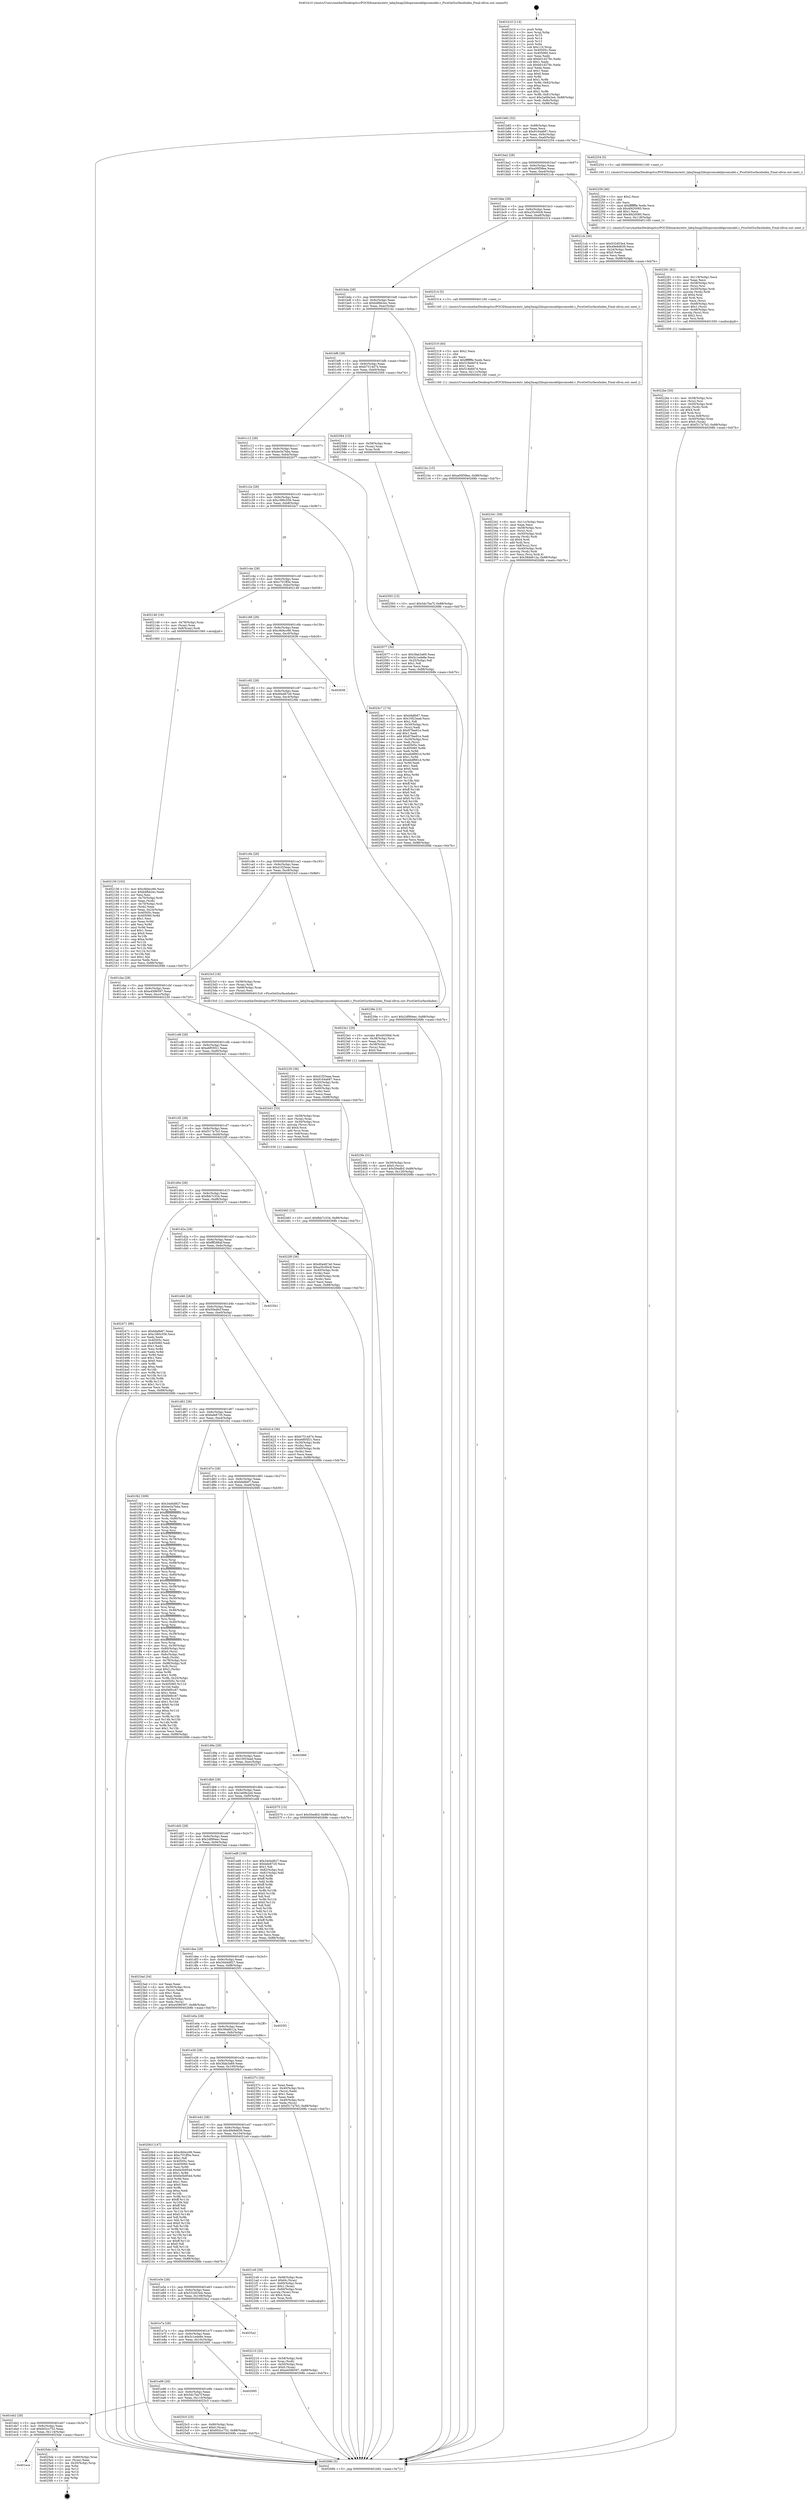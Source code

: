 digraph "0x401b10" {
  label = "0x401b10 (/mnt/c/Users/mathe/Desktop/tcc/POCII/binaries/extr_labq3map2libspicomodelpicomodel.c_PicoGetSurfaceIndex_Final-ollvm.out::main(0))"
  labelloc = "t"
  node[shape=record]

  Entry [label="",width=0.3,height=0.3,shape=circle,fillcolor=black,style=filled]
  "0x401b82" [label="{
     0x401b82 [32]\l
     | [instrs]\l
     &nbsp;&nbsp;0x401b82 \<+6\>: mov -0x88(%rbp),%eax\l
     &nbsp;&nbsp;0x401b88 \<+2\>: mov %eax,%ecx\l
     &nbsp;&nbsp;0x401b8a \<+6\>: sub $0x9164a687,%ecx\l
     &nbsp;&nbsp;0x401b90 \<+6\>: mov %eax,-0x9c(%rbp)\l
     &nbsp;&nbsp;0x401b96 \<+6\>: mov %ecx,-0xa0(%rbp)\l
     &nbsp;&nbsp;0x401b9c \<+6\>: je 0000000000402254 \<main+0x744\>\l
  }"]
  "0x402254" [label="{
     0x402254 [5]\l
     | [instrs]\l
     &nbsp;&nbsp;0x402254 \<+5\>: call 0000000000401160 \<next_i\>\l
     | [calls]\l
     &nbsp;&nbsp;0x401160 \{1\} (/mnt/c/Users/mathe/Desktop/tcc/POCII/binaries/extr_labq3map2libspicomodelpicomodel.c_PicoGetSurfaceIndex_Final-ollvm.out::next_i)\l
  }"]
  "0x401ba2" [label="{
     0x401ba2 [28]\l
     | [instrs]\l
     &nbsp;&nbsp;0x401ba2 \<+5\>: jmp 0000000000401ba7 \<main+0x97\>\l
     &nbsp;&nbsp;0x401ba7 \<+6\>: mov -0x9c(%rbp),%eax\l
     &nbsp;&nbsp;0x401bad \<+5\>: sub $0xa00f38ee,%eax\l
     &nbsp;&nbsp;0x401bb2 \<+6\>: mov %eax,-0xa4(%rbp)\l
     &nbsp;&nbsp;0x401bb8 \<+6\>: je 00000000004021cb \<main+0x6bb\>\l
  }"]
  Exit [label="",width=0.3,height=0.3,shape=circle,fillcolor=black,style=filled,peripheries=2]
  "0x4021cb" [label="{
     0x4021cb [30]\l
     | [instrs]\l
     &nbsp;&nbsp;0x4021cb \<+5\>: mov $0x532d53e4,%eax\l
     &nbsp;&nbsp;0x4021d0 \<+5\>: mov $0x49e9d639,%ecx\l
     &nbsp;&nbsp;0x4021d5 \<+3\>: mov -0x24(%rbp),%edx\l
     &nbsp;&nbsp;0x4021d8 \<+3\>: cmp $0x0,%edx\l
     &nbsp;&nbsp;0x4021db \<+3\>: cmove %ecx,%eax\l
     &nbsp;&nbsp;0x4021de \<+6\>: mov %eax,-0x88(%rbp)\l
     &nbsp;&nbsp;0x4021e4 \<+5\>: jmp 000000000040268b \<main+0xb7b\>\l
  }"]
  "0x401bbe" [label="{
     0x401bbe [28]\l
     | [instrs]\l
     &nbsp;&nbsp;0x401bbe \<+5\>: jmp 0000000000401bc3 \<main+0xb3\>\l
     &nbsp;&nbsp;0x401bc3 \<+6\>: mov -0x9c(%rbp),%eax\l
     &nbsp;&nbsp;0x401bc9 \<+5\>: sub $0xa35c00c8,%eax\l
     &nbsp;&nbsp;0x401bce \<+6\>: mov %eax,-0xa8(%rbp)\l
     &nbsp;&nbsp;0x401bd4 \<+6\>: je 0000000000402314 \<main+0x804\>\l
  }"]
  "0x401ece" [label="{
     0x401ece\l
  }", style=dashed]
  "0x402314" [label="{
     0x402314 [5]\l
     | [instrs]\l
     &nbsp;&nbsp;0x402314 \<+5\>: call 0000000000401160 \<next_i\>\l
     | [calls]\l
     &nbsp;&nbsp;0x401160 \{1\} (/mnt/c/Users/mathe/Desktop/tcc/POCII/binaries/extr_labq3map2libspicomodelpicomodel.c_PicoGetSurfaceIndex_Final-ollvm.out::next_i)\l
  }"]
  "0x401bda" [label="{
     0x401bda [28]\l
     | [instrs]\l
     &nbsp;&nbsp;0x401bda \<+5\>: jmp 0000000000401bdf \<main+0xcf\>\l
     &nbsp;&nbsp;0x401bdf \<+6\>: mov -0x9c(%rbp),%eax\l
     &nbsp;&nbsp;0x401be5 \<+5\>: sub $0xb4fbb2ec,%eax\l
     &nbsp;&nbsp;0x401bea \<+6\>: mov %eax,-0xac(%rbp)\l
     &nbsp;&nbsp;0x401bf0 \<+6\>: je 00000000004021bc \<main+0x6ac\>\l
  }"]
  "0x4025de" [label="{
     0x4025de [19]\l
     | [instrs]\l
     &nbsp;&nbsp;0x4025de \<+4\>: mov -0x80(%rbp),%rax\l
     &nbsp;&nbsp;0x4025e2 \<+2\>: mov (%rax),%eax\l
     &nbsp;&nbsp;0x4025e4 \<+4\>: lea -0x20(%rbp),%rsp\l
     &nbsp;&nbsp;0x4025e8 \<+1\>: pop %rbx\l
     &nbsp;&nbsp;0x4025e9 \<+2\>: pop %r12\l
     &nbsp;&nbsp;0x4025eb \<+2\>: pop %r14\l
     &nbsp;&nbsp;0x4025ed \<+2\>: pop %r15\l
     &nbsp;&nbsp;0x4025ef \<+1\>: pop %rbp\l
     &nbsp;&nbsp;0x4025f0 \<+1\>: ret\l
  }"]
  "0x4021bc" [label="{
     0x4021bc [15]\l
     | [instrs]\l
     &nbsp;&nbsp;0x4021bc \<+10\>: movl $0xa00f38ee,-0x88(%rbp)\l
     &nbsp;&nbsp;0x4021c6 \<+5\>: jmp 000000000040268b \<main+0xb7b\>\l
  }"]
  "0x401bf6" [label="{
     0x401bf6 [28]\l
     | [instrs]\l
     &nbsp;&nbsp;0x401bf6 \<+5\>: jmp 0000000000401bfb \<main+0xeb\>\l
     &nbsp;&nbsp;0x401bfb \<+6\>: mov -0x9c(%rbp),%eax\l
     &nbsp;&nbsp;0x401c01 \<+5\>: sub $0xb7514d74,%eax\l
     &nbsp;&nbsp;0x401c06 \<+6\>: mov %eax,-0xb0(%rbp)\l
     &nbsp;&nbsp;0x401c0c \<+6\>: je 0000000000402584 \<main+0xa74\>\l
  }"]
  "0x401eb2" [label="{
     0x401eb2 [28]\l
     | [instrs]\l
     &nbsp;&nbsp;0x401eb2 \<+5\>: jmp 0000000000401eb7 \<main+0x3a7\>\l
     &nbsp;&nbsp;0x401eb7 \<+6\>: mov -0x9c(%rbp),%eax\l
     &nbsp;&nbsp;0x401ebd \<+5\>: sub $0x602cc752,%eax\l
     &nbsp;&nbsp;0x401ec2 \<+6\>: mov %eax,-0x114(%rbp)\l
     &nbsp;&nbsp;0x401ec8 \<+6\>: je 00000000004025de \<main+0xace\>\l
  }"]
  "0x402584" [label="{
     0x402584 [15]\l
     | [instrs]\l
     &nbsp;&nbsp;0x402584 \<+4\>: mov -0x58(%rbp),%rax\l
     &nbsp;&nbsp;0x402588 \<+3\>: mov (%rax),%rax\l
     &nbsp;&nbsp;0x40258b \<+3\>: mov %rax,%rdi\l
     &nbsp;&nbsp;0x40258e \<+5\>: call 0000000000401030 \<free@plt\>\l
     | [calls]\l
     &nbsp;&nbsp;0x401030 \{1\} (unknown)\l
  }"]
  "0x401c12" [label="{
     0x401c12 [28]\l
     | [instrs]\l
     &nbsp;&nbsp;0x401c12 \<+5\>: jmp 0000000000401c17 \<main+0x107\>\l
     &nbsp;&nbsp;0x401c17 \<+6\>: mov -0x9c(%rbp),%eax\l
     &nbsp;&nbsp;0x401c1d \<+5\>: sub $0xbe3a7bba,%eax\l
     &nbsp;&nbsp;0x401c22 \<+6\>: mov %eax,-0xb4(%rbp)\l
     &nbsp;&nbsp;0x401c28 \<+6\>: je 0000000000402077 \<main+0x567\>\l
  }"]
  "0x4025c5" [label="{
     0x4025c5 [25]\l
     | [instrs]\l
     &nbsp;&nbsp;0x4025c5 \<+4\>: mov -0x80(%rbp),%rax\l
     &nbsp;&nbsp;0x4025c9 \<+6\>: movl $0x0,(%rax)\l
     &nbsp;&nbsp;0x4025cf \<+10\>: movl $0x602cc752,-0x88(%rbp)\l
     &nbsp;&nbsp;0x4025d9 \<+5\>: jmp 000000000040268b \<main+0xb7b\>\l
  }"]
  "0x402077" [label="{
     0x402077 [30]\l
     | [instrs]\l
     &nbsp;&nbsp;0x402077 \<+5\>: mov $0x3fab3a69,%eax\l
     &nbsp;&nbsp;0x40207c \<+5\>: mov $0x5c1ede8e,%ecx\l
     &nbsp;&nbsp;0x402081 \<+3\>: mov -0x25(%rbp),%dl\l
     &nbsp;&nbsp;0x402084 \<+3\>: test $0x1,%dl\l
     &nbsp;&nbsp;0x402087 \<+3\>: cmovne %ecx,%eax\l
     &nbsp;&nbsp;0x40208a \<+6\>: mov %eax,-0x88(%rbp)\l
     &nbsp;&nbsp;0x402090 \<+5\>: jmp 000000000040268b \<main+0xb7b\>\l
  }"]
  "0x401c2e" [label="{
     0x401c2e [28]\l
     | [instrs]\l
     &nbsp;&nbsp;0x401c2e \<+5\>: jmp 0000000000401c33 \<main+0x123\>\l
     &nbsp;&nbsp;0x401c33 \<+6\>: mov -0x9c(%rbp),%eax\l
     &nbsp;&nbsp;0x401c39 \<+5\>: sub $0xc380c556,%eax\l
     &nbsp;&nbsp;0x401c3e \<+6\>: mov %eax,-0xb8(%rbp)\l
     &nbsp;&nbsp;0x401c44 \<+6\>: je 00000000004024c7 \<main+0x9b7\>\l
  }"]
  "0x401e96" [label="{
     0x401e96 [28]\l
     | [instrs]\l
     &nbsp;&nbsp;0x401e96 \<+5\>: jmp 0000000000401e9b \<main+0x38b\>\l
     &nbsp;&nbsp;0x401e9b \<+6\>: mov -0x9c(%rbp),%eax\l
     &nbsp;&nbsp;0x401ea1 \<+5\>: sub $0x5dc7ba7f,%eax\l
     &nbsp;&nbsp;0x401ea6 \<+6\>: mov %eax,-0x110(%rbp)\l
     &nbsp;&nbsp;0x401eac \<+6\>: je 00000000004025c5 \<main+0xab5\>\l
  }"]
  "0x4024c7" [label="{
     0x4024c7 [174]\l
     | [instrs]\l
     &nbsp;&nbsp;0x4024c7 \<+5\>: mov $0xbfa8b67,%eax\l
     &nbsp;&nbsp;0x4024cc \<+5\>: mov $0x10f23ead,%ecx\l
     &nbsp;&nbsp;0x4024d1 \<+2\>: mov $0x1,%dl\l
     &nbsp;&nbsp;0x4024d3 \<+4\>: mov -0x30(%rbp),%rsi\l
     &nbsp;&nbsp;0x4024d7 \<+2\>: mov (%rsi),%edi\l
     &nbsp;&nbsp;0x4024d9 \<+6\>: sub $0x87fee91e,%edi\l
     &nbsp;&nbsp;0x4024df \<+3\>: add $0x1,%edi\l
     &nbsp;&nbsp;0x4024e2 \<+6\>: add $0x87fee91e,%edi\l
     &nbsp;&nbsp;0x4024e8 \<+4\>: mov -0x30(%rbp),%rsi\l
     &nbsp;&nbsp;0x4024ec \<+2\>: mov %edi,(%rsi)\l
     &nbsp;&nbsp;0x4024ee \<+7\>: mov 0x40505c,%edi\l
     &nbsp;&nbsp;0x4024f5 \<+8\>: mov 0x405060,%r8d\l
     &nbsp;&nbsp;0x4024fd \<+3\>: mov %edi,%r9d\l
     &nbsp;&nbsp;0x402500 \<+7\>: add $0xebdf661d,%r9d\l
     &nbsp;&nbsp;0x402507 \<+4\>: sub $0x1,%r9d\l
     &nbsp;&nbsp;0x40250b \<+7\>: sub $0xebdf661d,%r9d\l
     &nbsp;&nbsp;0x402512 \<+4\>: imul %r9d,%edi\l
     &nbsp;&nbsp;0x402516 \<+3\>: and $0x1,%edi\l
     &nbsp;&nbsp;0x402519 \<+3\>: cmp $0x0,%edi\l
     &nbsp;&nbsp;0x40251c \<+4\>: sete %r10b\l
     &nbsp;&nbsp;0x402520 \<+4\>: cmp $0xa,%r8d\l
     &nbsp;&nbsp;0x402524 \<+4\>: setl %r11b\l
     &nbsp;&nbsp;0x402528 \<+3\>: mov %r10b,%bl\l
     &nbsp;&nbsp;0x40252b \<+3\>: xor $0xff,%bl\l
     &nbsp;&nbsp;0x40252e \<+3\>: mov %r11b,%r14b\l
     &nbsp;&nbsp;0x402531 \<+4\>: xor $0xff,%r14b\l
     &nbsp;&nbsp;0x402535 \<+3\>: xor $0x0,%dl\l
     &nbsp;&nbsp;0x402538 \<+3\>: mov %bl,%r15b\l
     &nbsp;&nbsp;0x40253b \<+4\>: and $0x0,%r15b\l
     &nbsp;&nbsp;0x40253f \<+3\>: and %dl,%r10b\l
     &nbsp;&nbsp;0x402542 \<+3\>: mov %r14b,%r12b\l
     &nbsp;&nbsp;0x402545 \<+4\>: and $0x0,%r12b\l
     &nbsp;&nbsp;0x402549 \<+3\>: and %dl,%r11b\l
     &nbsp;&nbsp;0x40254c \<+3\>: or %r10b,%r15b\l
     &nbsp;&nbsp;0x40254f \<+3\>: or %r11b,%r12b\l
     &nbsp;&nbsp;0x402552 \<+3\>: xor %r12b,%r15b\l
     &nbsp;&nbsp;0x402555 \<+3\>: or %r14b,%bl\l
     &nbsp;&nbsp;0x402558 \<+3\>: xor $0xff,%bl\l
     &nbsp;&nbsp;0x40255b \<+3\>: or $0x0,%dl\l
     &nbsp;&nbsp;0x40255e \<+2\>: and %dl,%bl\l
     &nbsp;&nbsp;0x402560 \<+3\>: or %bl,%r15b\l
     &nbsp;&nbsp;0x402563 \<+4\>: test $0x1,%r15b\l
     &nbsp;&nbsp;0x402567 \<+3\>: cmovne %ecx,%eax\l
     &nbsp;&nbsp;0x40256a \<+6\>: mov %eax,-0x88(%rbp)\l
     &nbsp;&nbsp;0x402570 \<+5\>: jmp 000000000040268b \<main+0xb7b\>\l
  }"]
  "0x401c4a" [label="{
     0x401c4a [28]\l
     | [instrs]\l
     &nbsp;&nbsp;0x401c4a \<+5\>: jmp 0000000000401c4f \<main+0x13f\>\l
     &nbsp;&nbsp;0x401c4f \<+6\>: mov -0x9c(%rbp),%eax\l
     &nbsp;&nbsp;0x401c55 \<+5\>: sub $0xc701ff3e,%eax\l
     &nbsp;&nbsp;0x401c5a \<+6\>: mov %eax,-0xbc(%rbp)\l
     &nbsp;&nbsp;0x401c60 \<+6\>: je 0000000000402146 \<main+0x636\>\l
  }"]
  "0x402095" [label="{
     0x402095\l
  }", style=dashed]
  "0x402146" [label="{
     0x402146 [16]\l
     | [instrs]\l
     &nbsp;&nbsp;0x402146 \<+4\>: mov -0x78(%rbp),%rax\l
     &nbsp;&nbsp;0x40214a \<+3\>: mov (%rax),%rax\l
     &nbsp;&nbsp;0x40214d \<+4\>: mov 0x8(%rax),%rdi\l
     &nbsp;&nbsp;0x402151 \<+5\>: call 0000000000401060 \<atoi@plt\>\l
     | [calls]\l
     &nbsp;&nbsp;0x401060 \{1\} (unknown)\l
  }"]
  "0x401c66" [label="{
     0x401c66 [28]\l
     | [instrs]\l
     &nbsp;&nbsp;0x401c66 \<+5\>: jmp 0000000000401c6b \<main+0x15b\>\l
     &nbsp;&nbsp;0x401c6b \<+6\>: mov -0x9c(%rbp),%eax\l
     &nbsp;&nbsp;0x401c71 \<+5\>: sub $0xc8d4cc66,%eax\l
     &nbsp;&nbsp;0x401c76 \<+6\>: mov %eax,-0xc0(%rbp)\l
     &nbsp;&nbsp;0x401c7c \<+6\>: je 0000000000402636 \<main+0xb26\>\l
  }"]
  "0x401e7a" [label="{
     0x401e7a [28]\l
     | [instrs]\l
     &nbsp;&nbsp;0x401e7a \<+5\>: jmp 0000000000401e7f \<main+0x36f\>\l
     &nbsp;&nbsp;0x401e7f \<+6\>: mov -0x9c(%rbp),%eax\l
     &nbsp;&nbsp;0x401e85 \<+5\>: sub $0x5c1ede8e,%eax\l
     &nbsp;&nbsp;0x401e8a \<+6\>: mov %eax,-0x10c(%rbp)\l
     &nbsp;&nbsp;0x401e90 \<+6\>: je 0000000000402095 \<main+0x585\>\l
  }"]
  "0x402636" [label="{
     0x402636\l
  }", style=dashed]
  "0x401c82" [label="{
     0x401c82 [28]\l
     | [instrs]\l
     &nbsp;&nbsp;0x401c82 \<+5\>: jmp 0000000000401c87 \<main+0x177\>\l
     &nbsp;&nbsp;0x401c87 \<+6\>: mov -0x9c(%rbp),%eax\l
     &nbsp;&nbsp;0x401c8d \<+5\>: sub $0xd0a467a0,%eax\l
     &nbsp;&nbsp;0x401c92 \<+6\>: mov %eax,-0xc4(%rbp)\l
     &nbsp;&nbsp;0x401c98 \<+6\>: je 000000000040239e \<main+0x88e\>\l
  }"]
  "0x4025a2" [label="{
     0x4025a2\l
  }", style=dashed]
  "0x40239e" [label="{
     0x40239e [15]\l
     | [instrs]\l
     &nbsp;&nbsp;0x40239e \<+10\>: movl $0x2df90eec,-0x88(%rbp)\l
     &nbsp;&nbsp;0x4023a8 \<+5\>: jmp 000000000040268b \<main+0xb7b\>\l
  }"]
  "0x401c9e" [label="{
     0x401c9e [28]\l
     | [instrs]\l
     &nbsp;&nbsp;0x401c9e \<+5\>: jmp 0000000000401ca3 \<main+0x193\>\l
     &nbsp;&nbsp;0x401ca3 \<+6\>: mov -0x9c(%rbp),%eax\l
     &nbsp;&nbsp;0x401ca9 \<+5\>: sub $0xd1f25eae,%eax\l
     &nbsp;&nbsp;0x401cae \<+6\>: mov %eax,-0xc8(%rbp)\l
     &nbsp;&nbsp;0x401cb4 \<+6\>: je 00000000004023cf \<main+0x8bf\>\l
  }"]
  "0x402593" [label="{
     0x402593 [15]\l
     | [instrs]\l
     &nbsp;&nbsp;0x402593 \<+10\>: movl $0x5dc7ba7f,-0x88(%rbp)\l
     &nbsp;&nbsp;0x40259d \<+5\>: jmp 000000000040268b \<main+0xb7b\>\l
  }"]
  "0x4023cf" [label="{
     0x4023cf [18]\l
     | [instrs]\l
     &nbsp;&nbsp;0x4023cf \<+4\>: mov -0x58(%rbp),%rax\l
     &nbsp;&nbsp;0x4023d3 \<+3\>: mov (%rax),%rdi\l
     &nbsp;&nbsp;0x4023d6 \<+4\>: mov -0x68(%rbp),%rax\l
     &nbsp;&nbsp;0x4023da \<+2\>: mov (%rax),%esi\l
     &nbsp;&nbsp;0x4023dc \<+5\>: call 00000000004015c0 \<PicoGetSurfaceIndex\>\l
     | [calls]\l
     &nbsp;&nbsp;0x4015c0 \{1\} (/mnt/c/Users/mathe/Desktop/tcc/POCII/binaries/extr_labq3map2libspicomodelpicomodel.c_PicoGetSurfaceIndex_Final-ollvm.out::PicoGetSurfaceIndex)\l
  }"]
  "0x401cba" [label="{
     0x401cba [28]\l
     | [instrs]\l
     &nbsp;&nbsp;0x401cba \<+5\>: jmp 0000000000401cbf \<main+0x1af\>\l
     &nbsp;&nbsp;0x401cbf \<+6\>: mov -0x9c(%rbp),%eax\l
     &nbsp;&nbsp;0x401cc5 \<+5\>: sub $0xe4586597,%eax\l
     &nbsp;&nbsp;0x401cca \<+6\>: mov %eax,-0xcc(%rbp)\l
     &nbsp;&nbsp;0x401cd0 \<+6\>: je 0000000000402230 \<main+0x720\>\l
  }"]
  "0x402462" [label="{
     0x402462 [15]\l
     | [instrs]\l
     &nbsp;&nbsp;0x402462 \<+10\>: movl $0xfbb7c334,-0x88(%rbp)\l
     &nbsp;&nbsp;0x40246c \<+5\>: jmp 000000000040268b \<main+0xb7b\>\l
  }"]
  "0x402230" [label="{
     0x402230 [36]\l
     | [instrs]\l
     &nbsp;&nbsp;0x402230 \<+5\>: mov $0xd1f25eae,%eax\l
     &nbsp;&nbsp;0x402235 \<+5\>: mov $0x9164a687,%ecx\l
     &nbsp;&nbsp;0x40223a \<+4\>: mov -0x50(%rbp),%rdx\l
     &nbsp;&nbsp;0x40223e \<+2\>: mov (%rdx),%esi\l
     &nbsp;&nbsp;0x402240 \<+4\>: mov -0x60(%rbp),%rdx\l
     &nbsp;&nbsp;0x402244 \<+2\>: cmp (%rdx),%esi\l
     &nbsp;&nbsp;0x402246 \<+3\>: cmovl %ecx,%eax\l
     &nbsp;&nbsp;0x402249 \<+6\>: mov %eax,-0x88(%rbp)\l
     &nbsp;&nbsp;0x40224f \<+5\>: jmp 000000000040268b \<main+0xb7b\>\l
  }"]
  "0x401cd6" [label="{
     0x401cd6 [28]\l
     | [instrs]\l
     &nbsp;&nbsp;0x401cd6 \<+5\>: jmp 0000000000401cdb \<main+0x1cb\>\l
     &nbsp;&nbsp;0x401cdb \<+6\>: mov -0x9c(%rbp),%eax\l
     &nbsp;&nbsp;0x401ce1 \<+5\>: sub $0xe6f05f21,%eax\l
     &nbsp;&nbsp;0x401ce6 \<+6\>: mov %eax,-0xd0(%rbp)\l
     &nbsp;&nbsp;0x401cec \<+6\>: je 0000000000402441 \<main+0x931\>\l
  }"]
  "0x4023fe" [label="{
     0x4023fe [31]\l
     | [instrs]\l
     &nbsp;&nbsp;0x4023fe \<+4\>: mov -0x30(%rbp),%rcx\l
     &nbsp;&nbsp;0x402402 \<+6\>: movl $0x0,(%rcx)\l
     &nbsp;&nbsp;0x402408 \<+10\>: movl $0x50edfcf,-0x88(%rbp)\l
     &nbsp;&nbsp;0x402412 \<+6\>: mov %eax,-0x120(%rbp)\l
     &nbsp;&nbsp;0x402418 \<+5\>: jmp 000000000040268b \<main+0xb7b\>\l
  }"]
  "0x402441" [label="{
     0x402441 [33]\l
     | [instrs]\l
     &nbsp;&nbsp;0x402441 \<+4\>: mov -0x58(%rbp),%rax\l
     &nbsp;&nbsp;0x402445 \<+3\>: mov (%rax),%rax\l
     &nbsp;&nbsp;0x402448 \<+4\>: mov -0x30(%rbp),%rcx\l
     &nbsp;&nbsp;0x40244c \<+3\>: movslq (%rcx),%rcx\l
     &nbsp;&nbsp;0x40244f \<+4\>: shl $0x4,%rcx\l
     &nbsp;&nbsp;0x402453 \<+3\>: add %rcx,%rax\l
     &nbsp;&nbsp;0x402456 \<+4\>: mov 0x8(%rax),%rax\l
     &nbsp;&nbsp;0x40245a \<+3\>: mov %rax,%rdi\l
     &nbsp;&nbsp;0x40245d \<+5\>: call 0000000000401030 \<free@plt\>\l
     | [calls]\l
     &nbsp;&nbsp;0x401030 \{1\} (unknown)\l
  }"]
  "0x401cf2" [label="{
     0x401cf2 [28]\l
     | [instrs]\l
     &nbsp;&nbsp;0x401cf2 \<+5\>: jmp 0000000000401cf7 \<main+0x1e7\>\l
     &nbsp;&nbsp;0x401cf7 \<+6\>: mov -0x9c(%rbp),%eax\l
     &nbsp;&nbsp;0x401cfd \<+5\>: sub $0xf317a7b3,%eax\l
     &nbsp;&nbsp;0x401d02 \<+6\>: mov %eax,-0xd4(%rbp)\l
     &nbsp;&nbsp;0x401d08 \<+6\>: je 00000000004022f0 \<main+0x7e0\>\l
  }"]
  "0x4023e1" [label="{
     0x4023e1 [29]\l
     | [instrs]\l
     &nbsp;&nbsp;0x4023e1 \<+10\>: movabs $0x4030b6,%rdi\l
     &nbsp;&nbsp;0x4023eb \<+4\>: mov -0x38(%rbp),%rcx\l
     &nbsp;&nbsp;0x4023ef \<+2\>: mov %eax,(%rcx)\l
     &nbsp;&nbsp;0x4023f1 \<+4\>: mov -0x38(%rbp),%rcx\l
     &nbsp;&nbsp;0x4023f5 \<+2\>: mov (%rcx),%esi\l
     &nbsp;&nbsp;0x4023f7 \<+2\>: mov $0x0,%al\l
     &nbsp;&nbsp;0x4023f9 \<+5\>: call 0000000000401040 \<printf@plt\>\l
     | [calls]\l
     &nbsp;&nbsp;0x401040 \{1\} (unknown)\l
  }"]
  "0x4022f0" [label="{
     0x4022f0 [36]\l
     | [instrs]\l
     &nbsp;&nbsp;0x4022f0 \<+5\>: mov $0xd0a467a0,%eax\l
     &nbsp;&nbsp;0x4022f5 \<+5\>: mov $0xa35c00c8,%ecx\l
     &nbsp;&nbsp;0x4022fa \<+4\>: mov -0x40(%rbp),%rdx\l
     &nbsp;&nbsp;0x4022fe \<+2\>: mov (%rdx),%esi\l
     &nbsp;&nbsp;0x402300 \<+4\>: mov -0x48(%rbp),%rdx\l
     &nbsp;&nbsp;0x402304 \<+2\>: cmp (%rdx),%esi\l
     &nbsp;&nbsp;0x402306 \<+3\>: cmovl %ecx,%eax\l
     &nbsp;&nbsp;0x402309 \<+6\>: mov %eax,-0x88(%rbp)\l
     &nbsp;&nbsp;0x40230f \<+5\>: jmp 000000000040268b \<main+0xb7b\>\l
  }"]
  "0x401d0e" [label="{
     0x401d0e [28]\l
     | [instrs]\l
     &nbsp;&nbsp;0x401d0e \<+5\>: jmp 0000000000401d13 \<main+0x203\>\l
     &nbsp;&nbsp;0x401d13 \<+6\>: mov -0x9c(%rbp),%eax\l
     &nbsp;&nbsp;0x401d19 \<+5\>: sub $0xfbb7c334,%eax\l
     &nbsp;&nbsp;0x401d1e \<+6\>: mov %eax,-0xd8(%rbp)\l
     &nbsp;&nbsp;0x401d24 \<+6\>: je 0000000000402471 \<main+0x961\>\l
  }"]
  "0x402341" [label="{
     0x402341 [59]\l
     | [instrs]\l
     &nbsp;&nbsp;0x402341 \<+6\>: mov -0x11c(%rbp),%ecx\l
     &nbsp;&nbsp;0x402347 \<+3\>: imul %eax,%ecx\l
     &nbsp;&nbsp;0x40234a \<+4\>: mov -0x58(%rbp),%rsi\l
     &nbsp;&nbsp;0x40234e \<+3\>: mov (%rsi),%rsi\l
     &nbsp;&nbsp;0x402351 \<+4\>: mov -0x50(%rbp),%rdi\l
     &nbsp;&nbsp;0x402355 \<+3\>: movslq (%rdi),%rdi\l
     &nbsp;&nbsp;0x402358 \<+4\>: shl $0x4,%rdi\l
     &nbsp;&nbsp;0x40235c \<+3\>: add %rdi,%rsi\l
     &nbsp;&nbsp;0x40235f \<+4\>: mov 0x8(%rsi),%rsi\l
     &nbsp;&nbsp;0x402363 \<+4\>: mov -0x40(%rbp),%rdi\l
     &nbsp;&nbsp;0x402367 \<+3\>: movslq (%rdi),%rdi\l
     &nbsp;&nbsp;0x40236a \<+3\>: mov %ecx,(%rsi,%rdi,4)\l
     &nbsp;&nbsp;0x40236d \<+10\>: movl $0x38dd612a,-0x88(%rbp)\l
     &nbsp;&nbsp;0x402377 \<+5\>: jmp 000000000040268b \<main+0xb7b\>\l
  }"]
  "0x402471" [label="{
     0x402471 [86]\l
     | [instrs]\l
     &nbsp;&nbsp;0x402471 \<+5\>: mov $0xbfa8b67,%eax\l
     &nbsp;&nbsp;0x402476 \<+5\>: mov $0xc380c556,%ecx\l
     &nbsp;&nbsp;0x40247b \<+2\>: xor %edx,%edx\l
     &nbsp;&nbsp;0x40247d \<+7\>: mov 0x40505c,%esi\l
     &nbsp;&nbsp;0x402484 \<+7\>: mov 0x405060,%edi\l
     &nbsp;&nbsp;0x40248b \<+3\>: sub $0x1,%edx\l
     &nbsp;&nbsp;0x40248e \<+3\>: mov %esi,%r8d\l
     &nbsp;&nbsp;0x402491 \<+3\>: add %edx,%r8d\l
     &nbsp;&nbsp;0x402494 \<+4\>: imul %r8d,%esi\l
     &nbsp;&nbsp;0x402498 \<+3\>: and $0x1,%esi\l
     &nbsp;&nbsp;0x40249b \<+3\>: cmp $0x0,%esi\l
     &nbsp;&nbsp;0x40249e \<+4\>: sete %r9b\l
     &nbsp;&nbsp;0x4024a2 \<+3\>: cmp $0xa,%edi\l
     &nbsp;&nbsp;0x4024a5 \<+4\>: setl %r10b\l
     &nbsp;&nbsp;0x4024a9 \<+3\>: mov %r9b,%r11b\l
     &nbsp;&nbsp;0x4024ac \<+3\>: and %r10b,%r11b\l
     &nbsp;&nbsp;0x4024af \<+3\>: xor %r10b,%r9b\l
     &nbsp;&nbsp;0x4024b2 \<+3\>: or %r9b,%r11b\l
     &nbsp;&nbsp;0x4024b5 \<+4\>: test $0x1,%r11b\l
     &nbsp;&nbsp;0x4024b9 \<+3\>: cmovne %ecx,%eax\l
     &nbsp;&nbsp;0x4024bc \<+6\>: mov %eax,-0x88(%rbp)\l
     &nbsp;&nbsp;0x4024c2 \<+5\>: jmp 000000000040268b \<main+0xb7b\>\l
  }"]
  "0x401d2a" [label="{
     0x401d2a [28]\l
     | [instrs]\l
     &nbsp;&nbsp;0x401d2a \<+5\>: jmp 0000000000401d2f \<main+0x21f\>\l
     &nbsp;&nbsp;0x401d2f \<+6\>: mov -0x9c(%rbp),%eax\l
     &nbsp;&nbsp;0x401d35 \<+5\>: sub $0xfff286af,%eax\l
     &nbsp;&nbsp;0x401d3a \<+6\>: mov %eax,-0xdc(%rbp)\l
     &nbsp;&nbsp;0x401d40 \<+6\>: je 00000000004025b1 \<main+0xaa1\>\l
  }"]
  "0x402319" [label="{
     0x402319 [40]\l
     | [instrs]\l
     &nbsp;&nbsp;0x402319 \<+5\>: mov $0x2,%ecx\l
     &nbsp;&nbsp;0x40231e \<+1\>: cltd\l
     &nbsp;&nbsp;0x40231f \<+2\>: idiv %ecx\l
     &nbsp;&nbsp;0x402321 \<+6\>: imul $0xfffffffe,%edx,%ecx\l
     &nbsp;&nbsp;0x402327 \<+6\>: add $0x518e8d7d,%ecx\l
     &nbsp;&nbsp;0x40232d \<+3\>: add $0x1,%ecx\l
     &nbsp;&nbsp;0x402330 \<+6\>: sub $0x518e8d7d,%ecx\l
     &nbsp;&nbsp;0x402336 \<+6\>: mov %ecx,-0x11c(%rbp)\l
     &nbsp;&nbsp;0x40233c \<+5\>: call 0000000000401160 \<next_i\>\l
     | [calls]\l
     &nbsp;&nbsp;0x401160 \{1\} (/mnt/c/Users/mathe/Desktop/tcc/POCII/binaries/extr_labq3map2libspicomodelpicomodel.c_PicoGetSurfaceIndex_Final-ollvm.out::next_i)\l
  }"]
  "0x4025b1" [label="{
     0x4025b1\l
  }", style=dashed]
  "0x401d46" [label="{
     0x401d46 [28]\l
     | [instrs]\l
     &nbsp;&nbsp;0x401d46 \<+5\>: jmp 0000000000401d4b \<main+0x23b\>\l
     &nbsp;&nbsp;0x401d4b \<+6\>: mov -0x9c(%rbp),%eax\l
     &nbsp;&nbsp;0x401d51 \<+5\>: sub $0x50edfcf,%eax\l
     &nbsp;&nbsp;0x401d56 \<+6\>: mov %eax,-0xe0(%rbp)\l
     &nbsp;&nbsp;0x401d5c \<+6\>: je 000000000040241d \<main+0x90d\>\l
  }"]
  "0x4022be" [label="{
     0x4022be [50]\l
     | [instrs]\l
     &nbsp;&nbsp;0x4022be \<+4\>: mov -0x58(%rbp),%rsi\l
     &nbsp;&nbsp;0x4022c2 \<+3\>: mov (%rsi),%rsi\l
     &nbsp;&nbsp;0x4022c5 \<+4\>: mov -0x50(%rbp),%rdi\l
     &nbsp;&nbsp;0x4022c9 \<+3\>: movslq (%rdi),%rdi\l
     &nbsp;&nbsp;0x4022cc \<+4\>: shl $0x4,%rdi\l
     &nbsp;&nbsp;0x4022d0 \<+3\>: add %rdi,%rsi\l
     &nbsp;&nbsp;0x4022d3 \<+4\>: mov %rax,0x8(%rsi)\l
     &nbsp;&nbsp;0x4022d7 \<+4\>: mov -0x40(%rbp),%rax\l
     &nbsp;&nbsp;0x4022db \<+6\>: movl $0x0,(%rax)\l
     &nbsp;&nbsp;0x4022e1 \<+10\>: movl $0xf317a7b3,-0x88(%rbp)\l
     &nbsp;&nbsp;0x4022eb \<+5\>: jmp 000000000040268b \<main+0xb7b\>\l
  }"]
  "0x40241d" [label="{
     0x40241d [36]\l
     | [instrs]\l
     &nbsp;&nbsp;0x40241d \<+5\>: mov $0xb7514d74,%eax\l
     &nbsp;&nbsp;0x402422 \<+5\>: mov $0xe6f05f21,%ecx\l
     &nbsp;&nbsp;0x402427 \<+4\>: mov -0x30(%rbp),%rdx\l
     &nbsp;&nbsp;0x40242b \<+2\>: mov (%rdx),%esi\l
     &nbsp;&nbsp;0x40242d \<+4\>: mov -0x60(%rbp),%rdx\l
     &nbsp;&nbsp;0x402431 \<+2\>: cmp (%rdx),%esi\l
     &nbsp;&nbsp;0x402433 \<+3\>: cmovl %ecx,%eax\l
     &nbsp;&nbsp;0x402436 \<+6\>: mov %eax,-0x88(%rbp)\l
     &nbsp;&nbsp;0x40243c \<+5\>: jmp 000000000040268b \<main+0xb7b\>\l
  }"]
  "0x401d62" [label="{
     0x401d62 [28]\l
     | [instrs]\l
     &nbsp;&nbsp;0x401d62 \<+5\>: jmp 0000000000401d67 \<main+0x257\>\l
     &nbsp;&nbsp;0x401d67 \<+6\>: mov -0x9c(%rbp),%eax\l
     &nbsp;&nbsp;0x401d6d \<+5\>: sub $0xbde8720,%eax\l
     &nbsp;&nbsp;0x401d72 \<+6\>: mov %eax,-0xe4(%rbp)\l
     &nbsp;&nbsp;0x401d78 \<+6\>: je 0000000000401f42 \<main+0x432\>\l
  }"]
  "0x402281" [label="{
     0x402281 [61]\l
     | [instrs]\l
     &nbsp;&nbsp;0x402281 \<+6\>: mov -0x118(%rbp),%ecx\l
     &nbsp;&nbsp;0x402287 \<+3\>: imul %eax,%ecx\l
     &nbsp;&nbsp;0x40228a \<+4\>: mov -0x58(%rbp),%rsi\l
     &nbsp;&nbsp;0x40228e \<+3\>: mov (%rsi),%rsi\l
     &nbsp;&nbsp;0x402291 \<+4\>: mov -0x50(%rbp),%rdi\l
     &nbsp;&nbsp;0x402295 \<+3\>: movslq (%rdi),%rdi\l
     &nbsp;&nbsp;0x402298 \<+4\>: shl $0x4,%rdi\l
     &nbsp;&nbsp;0x40229c \<+3\>: add %rdi,%rsi\l
     &nbsp;&nbsp;0x40229f \<+2\>: mov %ecx,(%rsi)\l
     &nbsp;&nbsp;0x4022a1 \<+4\>: mov -0x48(%rbp),%rsi\l
     &nbsp;&nbsp;0x4022a5 \<+6\>: movl $0x1,(%rsi)\l
     &nbsp;&nbsp;0x4022ab \<+4\>: mov -0x48(%rbp),%rsi\l
     &nbsp;&nbsp;0x4022af \<+3\>: movslq (%rsi),%rsi\l
     &nbsp;&nbsp;0x4022b2 \<+4\>: shl $0x2,%rsi\l
     &nbsp;&nbsp;0x4022b6 \<+3\>: mov %rsi,%rdi\l
     &nbsp;&nbsp;0x4022b9 \<+5\>: call 0000000000401050 \<malloc@plt\>\l
     | [calls]\l
     &nbsp;&nbsp;0x401050 \{1\} (unknown)\l
  }"]
  "0x401f42" [label="{
     0x401f42 [309]\l
     | [instrs]\l
     &nbsp;&nbsp;0x401f42 \<+5\>: mov $0x34d4d927,%eax\l
     &nbsp;&nbsp;0x401f47 \<+5\>: mov $0xbe3a7bba,%ecx\l
     &nbsp;&nbsp;0x401f4c \<+3\>: mov %rsp,%rdx\l
     &nbsp;&nbsp;0x401f4f \<+4\>: add $0xfffffffffffffff0,%rdx\l
     &nbsp;&nbsp;0x401f53 \<+3\>: mov %rdx,%rsp\l
     &nbsp;&nbsp;0x401f56 \<+4\>: mov %rdx,-0x80(%rbp)\l
     &nbsp;&nbsp;0x401f5a \<+3\>: mov %rsp,%rdx\l
     &nbsp;&nbsp;0x401f5d \<+4\>: add $0xfffffffffffffff0,%rdx\l
     &nbsp;&nbsp;0x401f61 \<+3\>: mov %rdx,%rsp\l
     &nbsp;&nbsp;0x401f64 \<+3\>: mov %rsp,%rsi\l
     &nbsp;&nbsp;0x401f67 \<+4\>: add $0xfffffffffffffff0,%rsi\l
     &nbsp;&nbsp;0x401f6b \<+3\>: mov %rsi,%rsp\l
     &nbsp;&nbsp;0x401f6e \<+4\>: mov %rsi,-0x78(%rbp)\l
     &nbsp;&nbsp;0x401f72 \<+3\>: mov %rsp,%rsi\l
     &nbsp;&nbsp;0x401f75 \<+4\>: add $0xfffffffffffffff0,%rsi\l
     &nbsp;&nbsp;0x401f79 \<+3\>: mov %rsi,%rsp\l
     &nbsp;&nbsp;0x401f7c \<+4\>: mov %rsi,-0x70(%rbp)\l
     &nbsp;&nbsp;0x401f80 \<+3\>: mov %rsp,%rsi\l
     &nbsp;&nbsp;0x401f83 \<+4\>: add $0xfffffffffffffff0,%rsi\l
     &nbsp;&nbsp;0x401f87 \<+3\>: mov %rsi,%rsp\l
     &nbsp;&nbsp;0x401f8a \<+4\>: mov %rsi,-0x68(%rbp)\l
     &nbsp;&nbsp;0x401f8e \<+3\>: mov %rsp,%rsi\l
     &nbsp;&nbsp;0x401f91 \<+4\>: add $0xfffffffffffffff0,%rsi\l
     &nbsp;&nbsp;0x401f95 \<+3\>: mov %rsi,%rsp\l
     &nbsp;&nbsp;0x401f98 \<+4\>: mov %rsi,-0x60(%rbp)\l
     &nbsp;&nbsp;0x401f9c \<+3\>: mov %rsp,%rsi\l
     &nbsp;&nbsp;0x401f9f \<+4\>: add $0xfffffffffffffff0,%rsi\l
     &nbsp;&nbsp;0x401fa3 \<+3\>: mov %rsi,%rsp\l
     &nbsp;&nbsp;0x401fa6 \<+4\>: mov %rsi,-0x58(%rbp)\l
     &nbsp;&nbsp;0x401faa \<+3\>: mov %rsp,%rsi\l
     &nbsp;&nbsp;0x401fad \<+4\>: add $0xfffffffffffffff0,%rsi\l
     &nbsp;&nbsp;0x401fb1 \<+3\>: mov %rsi,%rsp\l
     &nbsp;&nbsp;0x401fb4 \<+4\>: mov %rsi,-0x50(%rbp)\l
     &nbsp;&nbsp;0x401fb8 \<+3\>: mov %rsp,%rsi\l
     &nbsp;&nbsp;0x401fbb \<+4\>: add $0xfffffffffffffff0,%rsi\l
     &nbsp;&nbsp;0x401fbf \<+3\>: mov %rsi,%rsp\l
     &nbsp;&nbsp;0x401fc2 \<+4\>: mov %rsi,-0x48(%rbp)\l
     &nbsp;&nbsp;0x401fc6 \<+3\>: mov %rsp,%rsi\l
     &nbsp;&nbsp;0x401fc9 \<+4\>: add $0xfffffffffffffff0,%rsi\l
     &nbsp;&nbsp;0x401fcd \<+3\>: mov %rsi,%rsp\l
     &nbsp;&nbsp;0x401fd0 \<+4\>: mov %rsi,-0x40(%rbp)\l
     &nbsp;&nbsp;0x401fd4 \<+3\>: mov %rsp,%rsi\l
     &nbsp;&nbsp;0x401fd7 \<+4\>: add $0xfffffffffffffff0,%rsi\l
     &nbsp;&nbsp;0x401fdb \<+3\>: mov %rsi,%rsp\l
     &nbsp;&nbsp;0x401fde \<+4\>: mov %rsi,-0x38(%rbp)\l
     &nbsp;&nbsp;0x401fe2 \<+3\>: mov %rsp,%rsi\l
     &nbsp;&nbsp;0x401fe5 \<+4\>: add $0xfffffffffffffff0,%rsi\l
     &nbsp;&nbsp;0x401fe9 \<+3\>: mov %rsi,%rsp\l
     &nbsp;&nbsp;0x401fec \<+4\>: mov %rsi,-0x30(%rbp)\l
     &nbsp;&nbsp;0x401ff0 \<+4\>: mov -0x80(%rbp),%rsi\l
     &nbsp;&nbsp;0x401ff4 \<+6\>: movl $0x0,(%rsi)\l
     &nbsp;&nbsp;0x401ffa \<+6\>: mov -0x8c(%rbp),%edi\l
     &nbsp;&nbsp;0x402000 \<+2\>: mov %edi,(%rdx)\l
     &nbsp;&nbsp;0x402002 \<+4\>: mov -0x78(%rbp),%rsi\l
     &nbsp;&nbsp;0x402006 \<+7\>: mov -0x98(%rbp),%r8\l
     &nbsp;&nbsp;0x40200d \<+3\>: mov %r8,(%rsi)\l
     &nbsp;&nbsp;0x402010 \<+3\>: cmpl $0x2,(%rdx)\l
     &nbsp;&nbsp;0x402013 \<+4\>: setne %r9b\l
     &nbsp;&nbsp;0x402017 \<+4\>: and $0x1,%r9b\l
     &nbsp;&nbsp;0x40201b \<+4\>: mov %r9b,-0x25(%rbp)\l
     &nbsp;&nbsp;0x40201f \<+8\>: mov 0x40505c,%r10d\l
     &nbsp;&nbsp;0x402027 \<+8\>: mov 0x405060,%r11d\l
     &nbsp;&nbsp;0x40202f \<+3\>: mov %r10d,%ebx\l
     &nbsp;&nbsp;0x402032 \<+6\>: sub $0xf46fcc67,%ebx\l
     &nbsp;&nbsp;0x402038 \<+3\>: sub $0x1,%ebx\l
     &nbsp;&nbsp;0x40203b \<+6\>: add $0xf46fcc67,%ebx\l
     &nbsp;&nbsp;0x402041 \<+4\>: imul %ebx,%r10d\l
     &nbsp;&nbsp;0x402045 \<+4\>: and $0x1,%r10d\l
     &nbsp;&nbsp;0x402049 \<+4\>: cmp $0x0,%r10d\l
     &nbsp;&nbsp;0x40204d \<+4\>: sete %r9b\l
     &nbsp;&nbsp;0x402051 \<+4\>: cmp $0xa,%r11d\l
     &nbsp;&nbsp;0x402055 \<+4\>: setl %r14b\l
     &nbsp;&nbsp;0x402059 \<+3\>: mov %r9b,%r15b\l
     &nbsp;&nbsp;0x40205c \<+3\>: and %r14b,%r15b\l
     &nbsp;&nbsp;0x40205f \<+3\>: xor %r14b,%r9b\l
     &nbsp;&nbsp;0x402062 \<+3\>: or %r9b,%r15b\l
     &nbsp;&nbsp;0x402065 \<+4\>: test $0x1,%r15b\l
     &nbsp;&nbsp;0x402069 \<+3\>: cmovne %ecx,%eax\l
     &nbsp;&nbsp;0x40206c \<+6\>: mov %eax,-0x88(%rbp)\l
     &nbsp;&nbsp;0x402072 \<+5\>: jmp 000000000040268b \<main+0xb7b\>\l
  }"]
  "0x401d7e" [label="{
     0x401d7e [28]\l
     | [instrs]\l
     &nbsp;&nbsp;0x401d7e \<+5\>: jmp 0000000000401d83 \<main+0x273\>\l
     &nbsp;&nbsp;0x401d83 \<+6\>: mov -0x9c(%rbp),%eax\l
     &nbsp;&nbsp;0x401d89 \<+5\>: sub $0xbfa8b67,%eax\l
     &nbsp;&nbsp;0x401d8e \<+6\>: mov %eax,-0xe8(%rbp)\l
     &nbsp;&nbsp;0x401d94 \<+6\>: je 0000000000402666 \<main+0xb56\>\l
  }"]
  "0x402259" [label="{
     0x402259 [40]\l
     | [instrs]\l
     &nbsp;&nbsp;0x402259 \<+5\>: mov $0x2,%ecx\l
     &nbsp;&nbsp;0x40225e \<+1\>: cltd\l
     &nbsp;&nbsp;0x40225f \<+2\>: idiv %ecx\l
     &nbsp;&nbsp;0x402261 \<+6\>: imul $0xfffffffe,%edx,%ecx\l
     &nbsp;&nbsp;0x402267 \<+6\>: sub $0x4f420085,%ecx\l
     &nbsp;&nbsp;0x40226d \<+3\>: add $0x1,%ecx\l
     &nbsp;&nbsp;0x402270 \<+6\>: add $0x4f420085,%ecx\l
     &nbsp;&nbsp;0x402276 \<+6\>: mov %ecx,-0x118(%rbp)\l
     &nbsp;&nbsp;0x40227c \<+5\>: call 0000000000401160 \<next_i\>\l
     | [calls]\l
     &nbsp;&nbsp;0x401160 \{1\} (/mnt/c/Users/mathe/Desktop/tcc/POCII/binaries/extr_labq3map2libspicomodelpicomodel.c_PicoGetSurfaceIndex_Final-ollvm.out::next_i)\l
  }"]
  "0x402666" [label="{
     0x402666\l
  }", style=dashed]
  "0x401d9a" [label="{
     0x401d9a [28]\l
     | [instrs]\l
     &nbsp;&nbsp;0x401d9a \<+5\>: jmp 0000000000401d9f \<main+0x28f\>\l
     &nbsp;&nbsp;0x401d9f \<+6\>: mov -0x9c(%rbp),%eax\l
     &nbsp;&nbsp;0x401da5 \<+5\>: sub $0x10f23ead,%eax\l
     &nbsp;&nbsp;0x401daa \<+6\>: mov %eax,-0xec(%rbp)\l
     &nbsp;&nbsp;0x401db0 \<+6\>: je 0000000000402575 \<main+0xa65\>\l
  }"]
  "0x402210" [label="{
     0x402210 [32]\l
     | [instrs]\l
     &nbsp;&nbsp;0x402210 \<+4\>: mov -0x58(%rbp),%rdi\l
     &nbsp;&nbsp;0x402214 \<+3\>: mov %rax,(%rdi)\l
     &nbsp;&nbsp;0x402217 \<+4\>: mov -0x50(%rbp),%rax\l
     &nbsp;&nbsp;0x40221b \<+6\>: movl $0x0,(%rax)\l
     &nbsp;&nbsp;0x402221 \<+10\>: movl $0xe4586597,-0x88(%rbp)\l
     &nbsp;&nbsp;0x40222b \<+5\>: jmp 000000000040268b \<main+0xb7b\>\l
  }"]
  "0x402575" [label="{
     0x402575 [15]\l
     | [instrs]\l
     &nbsp;&nbsp;0x402575 \<+10\>: movl $0x50edfcf,-0x88(%rbp)\l
     &nbsp;&nbsp;0x40257f \<+5\>: jmp 000000000040268b \<main+0xb7b\>\l
  }"]
  "0x401db6" [label="{
     0x401db6 [28]\l
     | [instrs]\l
     &nbsp;&nbsp;0x401db6 \<+5\>: jmp 0000000000401dbb \<main+0x2ab\>\l
     &nbsp;&nbsp;0x401dbb \<+6\>: mov -0x9c(%rbp),%eax\l
     &nbsp;&nbsp;0x401dc1 \<+5\>: sub $0x2a69e2e4,%eax\l
     &nbsp;&nbsp;0x401dc6 \<+6\>: mov %eax,-0xf0(%rbp)\l
     &nbsp;&nbsp;0x401dcc \<+6\>: je 0000000000401ed8 \<main+0x3c8\>\l
  }"]
  "0x401e5e" [label="{
     0x401e5e [28]\l
     | [instrs]\l
     &nbsp;&nbsp;0x401e5e \<+5\>: jmp 0000000000401e63 \<main+0x353\>\l
     &nbsp;&nbsp;0x401e63 \<+6\>: mov -0x9c(%rbp),%eax\l
     &nbsp;&nbsp;0x401e69 \<+5\>: sub $0x532d53e4,%eax\l
     &nbsp;&nbsp;0x401e6e \<+6\>: mov %eax,-0x108(%rbp)\l
     &nbsp;&nbsp;0x401e74 \<+6\>: je 00000000004025a2 \<main+0xa92\>\l
  }"]
  "0x401ed8" [label="{
     0x401ed8 [106]\l
     | [instrs]\l
     &nbsp;&nbsp;0x401ed8 \<+5\>: mov $0x34d4d927,%eax\l
     &nbsp;&nbsp;0x401edd \<+5\>: mov $0xbde8720,%ecx\l
     &nbsp;&nbsp;0x401ee2 \<+2\>: mov $0x1,%dl\l
     &nbsp;&nbsp;0x401ee4 \<+7\>: mov -0x82(%rbp),%sil\l
     &nbsp;&nbsp;0x401eeb \<+7\>: mov -0x81(%rbp),%dil\l
     &nbsp;&nbsp;0x401ef2 \<+3\>: mov %sil,%r8b\l
     &nbsp;&nbsp;0x401ef5 \<+4\>: xor $0xff,%r8b\l
     &nbsp;&nbsp;0x401ef9 \<+3\>: mov %dil,%r9b\l
     &nbsp;&nbsp;0x401efc \<+4\>: xor $0xff,%r9b\l
     &nbsp;&nbsp;0x401f00 \<+3\>: xor $0x0,%dl\l
     &nbsp;&nbsp;0x401f03 \<+3\>: mov %r8b,%r10b\l
     &nbsp;&nbsp;0x401f06 \<+4\>: and $0x0,%r10b\l
     &nbsp;&nbsp;0x401f0a \<+3\>: and %dl,%sil\l
     &nbsp;&nbsp;0x401f0d \<+3\>: mov %r9b,%r11b\l
     &nbsp;&nbsp;0x401f10 \<+4\>: and $0x0,%r11b\l
     &nbsp;&nbsp;0x401f14 \<+3\>: and %dl,%dil\l
     &nbsp;&nbsp;0x401f17 \<+3\>: or %sil,%r10b\l
     &nbsp;&nbsp;0x401f1a \<+3\>: or %dil,%r11b\l
     &nbsp;&nbsp;0x401f1d \<+3\>: xor %r11b,%r10b\l
     &nbsp;&nbsp;0x401f20 \<+3\>: or %r9b,%r8b\l
     &nbsp;&nbsp;0x401f23 \<+4\>: xor $0xff,%r8b\l
     &nbsp;&nbsp;0x401f27 \<+3\>: or $0x0,%dl\l
     &nbsp;&nbsp;0x401f2a \<+3\>: and %dl,%r8b\l
     &nbsp;&nbsp;0x401f2d \<+3\>: or %r8b,%r10b\l
     &nbsp;&nbsp;0x401f30 \<+4\>: test $0x1,%r10b\l
     &nbsp;&nbsp;0x401f34 \<+3\>: cmovne %ecx,%eax\l
     &nbsp;&nbsp;0x401f37 \<+6\>: mov %eax,-0x88(%rbp)\l
     &nbsp;&nbsp;0x401f3d \<+5\>: jmp 000000000040268b \<main+0xb7b\>\l
  }"]
  "0x401dd2" [label="{
     0x401dd2 [28]\l
     | [instrs]\l
     &nbsp;&nbsp;0x401dd2 \<+5\>: jmp 0000000000401dd7 \<main+0x2c7\>\l
     &nbsp;&nbsp;0x401dd7 \<+6\>: mov -0x9c(%rbp),%eax\l
     &nbsp;&nbsp;0x401ddd \<+5\>: sub $0x2df90eec,%eax\l
     &nbsp;&nbsp;0x401de2 \<+6\>: mov %eax,-0xf4(%rbp)\l
     &nbsp;&nbsp;0x401de8 \<+6\>: je 00000000004023ad \<main+0x89d\>\l
  }"]
  "0x40268b" [label="{
     0x40268b [5]\l
     | [instrs]\l
     &nbsp;&nbsp;0x40268b \<+5\>: jmp 0000000000401b82 \<main+0x72\>\l
  }"]
  "0x401b10" [label="{
     0x401b10 [114]\l
     | [instrs]\l
     &nbsp;&nbsp;0x401b10 \<+1\>: push %rbp\l
     &nbsp;&nbsp;0x401b11 \<+3\>: mov %rsp,%rbp\l
     &nbsp;&nbsp;0x401b14 \<+2\>: push %r15\l
     &nbsp;&nbsp;0x401b16 \<+2\>: push %r14\l
     &nbsp;&nbsp;0x401b18 \<+2\>: push %r12\l
     &nbsp;&nbsp;0x401b1a \<+1\>: push %rbx\l
     &nbsp;&nbsp;0x401b1b \<+7\>: sub $0x110,%rsp\l
     &nbsp;&nbsp;0x401b22 \<+7\>: mov 0x40505c,%eax\l
     &nbsp;&nbsp;0x401b29 \<+7\>: mov 0x405060,%ecx\l
     &nbsp;&nbsp;0x401b30 \<+2\>: mov %eax,%edx\l
     &nbsp;&nbsp;0x401b32 \<+6\>: add $0xb01d278c,%edx\l
     &nbsp;&nbsp;0x401b38 \<+3\>: sub $0x1,%edx\l
     &nbsp;&nbsp;0x401b3b \<+6\>: sub $0xb01d278c,%edx\l
     &nbsp;&nbsp;0x401b41 \<+3\>: imul %edx,%eax\l
     &nbsp;&nbsp;0x401b44 \<+3\>: and $0x1,%eax\l
     &nbsp;&nbsp;0x401b47 \<+3\>: cmp $0x0,%eax\l
     &nbsp;&nbsp;0x401b4a \<+4\>: sete %r8b\l
     &nbsp;&nbsp;0x401b4e \<+4\>: and $0x1,%r8b\l
     &nbsp;&nbsp;0x401b52 \<+7\>: mov %r8b,-0x82(%rbp)\l
     &nbsp;&nbsp;0x401b59 \<+3\>: cmp $0xa,%ecx\l
     &nbsp;&nbsp;0x401b5c \<+4\>: setl %r8b\l
     &nbsp;&nbsp;0x401b60 \<+4\>: and $0x1,%r8b\l
     &nbsp;&nbsp;0x401b64 \<+7\>: mov %r8b,-0x81(%rbp)\l
     &nbsp;&nbsp;0x401b6b \<+10\>: movl $0x2a69e2e4,-0x88(%rbp)\l
     &nbsp;&nbsp;0x401b75 \<+6\>: mov %edi,-0x8c(%rbp)\l
     &nbsp;&nbsp;0x401b7b \<+7\>: mov %rsi,-0x98(%rbp)\l
  }"]
  "0x4021e9" [label="{
     0x4021e9 [39]\l
     | [instrs]\l
     &nbsp;&nbsp;0x4021e9 \<+4\>: mov -0x68(%rbp),%rax\l
     &nbsp;&nbsp;0x4021ed \<+6\>: movl $0x64,(%rax)\l
     &nbsp;&nbsp;0x4021f3 \<+4\>: mov -0x60(%rbp),%rax\l
     &nbsp;&nbsp;0x4021f7 \<+6\>: movl $0x1,(%rax)\l
     &nbsp;&nbsp;0x4021fd \<+4\>: mov -0x60(%rbp),%rax\l
     &nbsp;&nbsp;0x402201 \<+3\>: movslq (%rax),%rax\l
     &nbsp;&nbsp;0x402204 \<+4\>: shl $0x4,%rax\l
     &nbsp;&nbsp;0x402208 \<+3\>: mov %rax,%rdi\l
     &nbsp;&nbsp;0x40220b \<+5\>: call 0000000000401050 \<malloc@plt\>\l
     | [calls]\l
     &nbsp;&nbsp;0x401050 \{1\} (unknown)\l
  }"]
  "0x402156" [label="{
     0x402156 [102]\l
     | [instrs]\l
     &nbsp;&nbsp;0x402156 \<+5\>: mov $0xc8d4cc66,%ecx\l
     &nbsp;&nbsp;0x40215b \<+5\>: mov $0xb4fbb2ec,%edx\l
     &nbsp;&nbsp;0x402160 \<+2\>: xor %esi,%esi\l
     &nbsp;&nbsp;0x402162 \<+4\>: mov -0x70(%rbp),%rdi\l
     &nbsp;&nbsp;0x402166 \<+2\>: mov %eax,(%rdi)\l
     &nbsp;&nbsp;0x402168 \<+4\>: mov -0x70(%rbp),%rdi\l
     &nbsp;&nbsp;0x40216c \<+2\>: mov (%rdi),%eax\l
     &nbsp;&nbsp;0x40216e \<+3\>: mov %eax,-0x24(%rbp)\l
     &nbsp;&nbsp;0x402171 \<+7\>: mov 0x40505c,%eax\l
     &nbsp;&nbsp;0x402178 \<+8\>: mov 0x405060,%r8d\l
     &nbsp;&nbsp;0x402180 \<+3\>: sub $0x1,%esi\l
     &nbsp;&nbsp;0x402183 \<+3\>: mov %eax,%r9d\l
     &nbsp;&nbsp;0x402186 \<+3\>: add %esi,%r9d\l
     &nbsp;&nbsp;0x402189 \<+4\>: imul %r9d,%eax\l
     &nbsp;&nbsp;0x40218d \<+3\>: and $0x1,%eax\l
     &nbsp;&nbsp;0x402190 \<+3\>: cmp $0x0,%eax\l
     &nbsp;&nbsp;0x402193 \<+4\>: sete %r10b\l
     &nbsp;&nbsp;0x402197 \<+4\>: cmp $0xa,%r8d\l
     &nbsp;&nbsp;0x40219b \<+4\>: setl %r11b\l
     &nbsp;&nbsp;0x40219f \<+3\>: mov %r10b,%bl\l
     &nbsp;&nbsp;0x4021a2 \<+3\>: and %r11b,%bl\l
     &nbsp;&nbsp;0x4021a5 \<+3\>: xor %r11b,%r10b\l
     &nbsp;&nbsp;0x4021a8 \<+3\>: or %r10b,%bl\l
     &nbsp;&nbsp;0x4021ab \<+3\>: test $0x1,%bl\l
     &nbsp;&nbsp;0x4021ae \<+3\>: cmovne %edx,%ecx\l
     &nbsp;&nbsp;0x4021b1 \<+6\>: mov %ecx,-0x88(%rbp)\l
     &nbsp;&nbsp;0x4021b7 \<+5\>: jmp 000000000040268b \<main+0xb7b\>\l
  }"]
  "0x4023ad" [label="{
     0x4023ad [34]\l
     | [instrs]\l
     &nbsp;&nbsp;0x4023ad \<+2\>: xor %eax,%eax\l
     &nbsp;&nbsp;0x4023af \<+4\>: mov -0x50(%rbp),%rcx\l
     &nbsp;&nbsp;0x4023b3 \<+2\>: mov (%rcx),%edx\l
     &nbsp;&nbsp;0x4023b5 \<+3\>: sub $0x1,%eax\l
     &nbsp;&nbsp;0x4023b8 \<+2\>: sub %eax,%edx\l
     &nbsp;&nbsp;0x4023ba \<+4\>: mov -0x50(%rbp),%rcx\l
     &nbsp;&nbsp;0x4023be \<+2\>: mov %edx,(%rcx)\l
     &nbsp;&nbsp;0x4023c0 \<+10\>: movl $0xe4586597,-0x88(%rbp)\l
     &nbsp;&nbsp;0x4023ca \<+5\>: jmp 000000000040268b \<main+0xb7b\>\l
  }"]
  "0x401dee" [label="{
     0x401dee [28]\l
     | [instrs]\l
     &nbsp;&nbsp;0x401dee \<+5\>: jmp 0000000000401df3 \<main+0x2e3\>\l
     &nbsp;&nbsp;0x401df3 \<+6\>: mov -0x9c(%rbp),%eax\l
     &nbsp;&nbsp;0x401df9 \<+5\>: sub $0x34d4d927,%eax\l
     &nbsp;&nbsp;0x401dfe \<+6\>: mov %eax,-0xf8(%rbp)\l
     &nbsp;&nbsp;0x401e04 \<+6\>: je 00000000004025f1 \<main+0xae1\>\l
  }"]
  "0x401e42" [label="{
     0x401e42 [28]\l
     | [instrs]\l
     &nbsp;&nbsp;0x401e42 \<+5\>: jmp 0000000000401e47 \<main+0x337\>\l
     &nbsp;&nbsp;0x401e47 \<+6\>: mov -0x9c(%rbp),%eax\l
     &nbsp;&nbsp;0x401e4d \<+5\>: sub $0x49e9d639,%eax\l
     &nbsp;&nbsp;0x401e52 \<+6\>: mov %eax,-0x104(%rbp)\l
     &nbsp;&nbsp;0x401e58 \<+6\>: je 00000000004021e9 \<main+0x6d9\>\l
  }"]
  "0x4025f1" [label="{
     0x4025f1\l
  }", style=dashed]
  "0x401e0a" [label="{
     0x401e0a [28]\l
     | [instrs]\l
     &nbsp;&nbsp;0x401e0a \<+5\>: jmp 0000000000401e0f \<main+0x2ff\>\l
     &nbsp;&nbsp;0x401e0f \<+6\>: mov -0x9c(%rbp),%eax\l
     &nbsp;&nbsp;0x401e15 \<+5\>: sub $0x38dd612a,%eax\l
     &nbsp;&nbsp;0x401e1a \<+6\>: mov %eax,-0xfc(%rbp)\l
     &nbsp;&nbsp;0x401e20 \<+6\>: je 000000000040237c \<main+0x86c\>\l
  }"]
  "0x4020b3" [label="{
     0x4020b3 [147]\l
     | [instrs]\l
     &nbsp;&nbsp;0x4020b3 \<+5\>: mov $0xc8d4cc66,%eax\l
     &nbsp;&nbsp;0x4020b8 \<+5\>: mov $0xc701ff3e,%ecx\l
     &nbsp;&nbsp;0x4020bd \<+2\>: mov $0x1,%dl\l
     &nbsp;&nbsp;0x4020bf \<+7\>: mov 0x40505c,%esi\l
     &nbsp;&nbsp;0x4020c6 \<+7\>: mov 0x405060,%edi\l
     &nbsp;&nbsp;0x4020cd \<+3\>: mov %esi,%r8d\l
     &nbsp;&nbsp;0x4020d0 \<+7\>: sub $0x6e5b954d,%r8d\l
     &nbsp;&nbsp;0x4020d7 \<+4\>: sub $0x1,%r8d\l
     &nbsp;&nbsp;0x4020db \<+7\>: add $0x6e5b954d,%r8d\l
     &nbsp;&nbsp;0x4020e2 \<+4\>: imul %r8d,%esi\l
     &nbsp;&nbsp;0x4020e6 \<+3\>: and $0x1,%esi\l
     &nbsp;&nbsp;0x4020e9 \<+3\>: cmp $0x0,%esi\l
     &nbsp;&nbsp;0x4020ec \<+4\>: sete %r9b\l
     &nbsp;&nbsp;0x4020f0 \<+3\>: cmp $0xa,%edi\l
     &nbsp;&nbsp;0x4020f3 \<+4\>: setl %r10b\l
     &nbsp;&nbsp;0x4020f7 \<+3\>: mov %r9b,%r11b\l
     &nbsp;&nbsp;0x4020fa \<+4\>: xor $0xff,%r11b\l
     &nbsp;&nbsp;0x4020fe \<+3\>: mov %r10b,%bl\l
     &nbsp;&nbsp;0x402101 \<+3\>: xor $0xff,%bl\l
     &nbsp;&nbsp;0x402104 \<+3\>: xor $0x0,%dl\l
     &nbsp;&nbsp;0x402107 \<+3\>: mov %r11b,%r14b\l
     &nbsp;&nbsp;0x40210a \<+4\>: and $0x0,%r14b\l
     &nbsp;&nbsp;0x40210e \<+3\>: and %dl,%r9b\l
     &nbsp;&nbsp;0x402111 \<+3\>: mov %bl,%r15b\l
     &nbsp;&nbsp;0x402114 \<+4\>: and $0x0,%r15b\l
     &nbsp;&nbsp;0x402118 \<+3\>: and %dl,%r10b\l
     &nbsp;&nbsp;0x40211b \<+3\>: or %r9b,%r14b\l
     &nbsp;&nbsp;0x40211e \<+3\>: or %r10b,%r15b\l
     &nbsp;&nbsp;0x402121 \<+3\>: xor %r15b,%r14b\l
     &nbsp;&nbsp;0x402124 \<+3\>: or %bl,%r11b\l
     &nbsp;&nbsp;0x402127 \<+4\>: xor $0xff,%r11b\l
     &nbsp;&nbsp;0x40212b \<+3\>: or $0x0,%dl\l
     &nbsp;&nbsp;0x40212e \<+3\>: and %dl,%r11b\l
     &nbsp;&nbsp;0x402131 \<+3\>: or %r11b,%r14b\l
     &nbsp;&nbsp;0x402134 \<+4\>: test $0x1,%r14b\l
     &nbsp;&nbsp;0x402138 \<+3\>: cmovne %ecx,%eax\l
     &nbsp;&nbsp;0x40213b \<+6\>: mov %eax,-0x88(%rbp)\l
     &nbsp;&nbsp;0x402141 \<+5\>: jmp 000000000040268b \<main+0xb7b\>\l
  }"]
  "0x40237c" [label="{
     0x40237c [34]\l
     | [instrs]\l
     &nbsp;&nbsp;0x40237c \<+2\>: xor %eax,%eax\l
     &nbsp;&nbsp;0x40237e \<+4\>: mov -0x40(%rbp),%rcx\l
     &nbsp;&nbsp;0x402382 \<+2\>: mov (%rcx),%edx\l
     &nbsp;&nbsp;0x402384 \<+3\>: sub $0x1,%eax\l
     &nbsp;&nbsp;0x402387 \<+2\>: sub %eax,%edx\l
     &nbsp;&nbsp;0x402389 \<+4\>: mov -0x40(%rbp),%rcx\l
     &nbsp;&nbsp;0x40238d \<+2\>: mov %edx,(%rcx)\l
     &nbsp;&nbsp;0x40238f \<+10\>: movl $0xf317a7b3,-0x88(%rbp)\l
     &nbsp;&nbsp;0x402399 \<+5\>: jmp 000000000040268b \<main+0xb7b\>\l
  }"]
  "0x401e26" [label="{
     0x401e26 [28]\l
     | [instrs]\l
     &nbsp;&nbsp;0x401e26 \<+5\>: jmp 0000000000401e2b \<main+0x31b\>\l
     &nbsp;&nbsp;0x401e2b \<+6\>: mov -0x9c(%rbp),%eax\l
     &nbsp;&nbsp;0x401e31 \<+5\>: sub $0x3fab3a69,%eax\l
     &nbsp;&nbsp;0x401e36 \<+6\>: mov %eax,-0x100(%rbp)\l
     &nbsp;&nbsp;0x401e3c \<+6\>: je 00000000004020b3 \<main+0x5a3\>\l
  }"]
  Entry -> "0x401b10" [label=" 1"]
  "0x401b82" -> "0x402254" [label=" 1"]
  "0x401b82" -> "0x401ba2" [label=" 26"]
  "0x4025de" -> Exit [label=" 1"]
  "0x401ba2" -> "0x4021cb" [label=" 1"]
  "0x401ba2" -> "0x401bbe" [label=" 25"]
  "0x401eb2" -> "0x401ece" [label=" 0"]
  "0x401bbe" -> "0x402314" [label=" 1"]
  "0x401bbe" -> "0x401bda" [label=" 24"]
  "0x401eb2" -> "0x4025de" [label=" 1"]
  "0x401bda" -> "0x4021bc" [label=" 1"]
  "0x401bda" -> "0x401bf6" [label=" 23"]
  "0x4025c5" -> "0x40268b" [label=" 1"]
  "0x401bf6" -> "0x402584" [label=" 1"]
  "0x401bf6" -> "0x401c12" [label=" 22"]
  "0x401e96" -> "0x401eb2" [label=" 1"]
  "0x401c12" -> "0x402077" [label=" 1"]
  "0x401c12" -> "0x401c2e" [label=" 21"]
  "0x401e96" -> "0x4025c5" [label=" 1"]
  "0x401c2e" -> "0x4024c7" [label=" 1"]
  "0x401c2e" -> "0x401c4a" [label=" 20"]
  "0x401e7a" -> "0x401e96" [label=" 2"]
  "0x401c4a" -> "0x402146" [label=" 1"]
  "0x401c4a" -> "0x401c66" [label=" 19"]
  "0x401e7a" -> "0x402095" [label=" 0"]
  "0x401c66" -> "0x402636" [label=" 0"]
  "0x401c66" -> "0x401c82" [label=" 19"]
  "0x401e5e" -> "0x401e7a" [label=" 2"]
  "0x401c82" -> "0x40239e" [label=" 1"]
  "0x401c82" -> "0x401c9e" [label=" 18"]
  "0x401e5e" -> "0x4025a2" [label=" 0"]
  "0x401c9e" -> "0x4023cf" [label=" 1"]
  "0x401c9e" -> "0x401cba" [label=" 17"]
  "0x402593" -> "0x40268b" [label=" 1"]
  "0x401cba" -> "0x402230" [label=" 2"]
  "0x401cba" -> "0x401cd6" [label=" 15"]
  "0x402584" -> "0x402593" [label=" 1"]
  "0x401cd6" -> "0x402441" [label=" 1"]
  "0x401cd6" -> "0x401cf2" [label=" 14"]
  "0x402575" -> "0x40268b" [label=" 1"]
  "0x401cf2" -> "0x4022f0" [label=" 2"]
  "0x401cf2" -> "0x401d0e" [label=" 12"]
  "0x4024c7" -> "0x40268b" [label=" 1"]
  "0x401d0e" -> "0x402471" [label=" 1"]
  "0x401d0e" -> "0x401d2a" [label=" 11"]
  "0x402471" -> "0x40268b" [label=" 1"]
  "0x401d2a" -> "0x4025b1" [label=" 0"]
  "0x401d2a" -> "0x401d46" [label=" 11"]
  "0x402462" -> "0x40268b" [label=" 1"]
  "0x401d46" -> "0x40241d" [label=" 2"]
  "0x401d46" -> "0x401d62" [label=" 9"]
  "0x402441" -> "0x402462" [label=" 1"]
  "0x401d62" -> "0x401f42" [label=" 1"]
  "0x401d62" -> "0x401d7e" [label=" 8"]
  "0x40241d" -> "0x40268b" [label=" 2"]
  "0x401d7e" -> "0x402666" [label=" 0"]
  "0x401d7e" -> "0x401d9a" [label=" 8"]
  "0x4023fe" -> "0x40268b" [label=" 1"]
  "0x401d9a" -> "0x402575" [label=" 1"]
  "0x401d9a" -> "0x401db6" [label=" 7"]
  "0x4023e1" -> "0x4023fe" [label=" 1"]
  "0x401db6" -> "0x401ed8" [label=" 1"]
  "0x401db6" -> "0x401dd2" [label=" 6"]
  "0x401ed8" -> "0x40268b" [label=" 1"]
  "0x401b10" -> "0x401b82" [label=" 1"]
  "0x40268b" -> "0x401b82" [label=" 26"]
  "0x4023cf" -> "0x4023e1" [label=" 1"]
  "0x401f42" -> "0x40268b" [label=" 1"]
  "0x402077" -> "0x40268b" [label=" 1"]
  "0x4023ad" -> "0x40268b" [label=" 1"]
  "0x401dd2" -> "0x4023ad" [label=" 1"]
  "0x401dd2" -> "0x401dee" [label=" 5"]
  "0x40237c" -> "0x40268b" [label=" 1"]
  "0x401dee" -> "0x4025f1" [label=" 0"]
  "0x401dee" -> "0x401e0a" [label=" 5"]
  "0x402341" -> "0x40268b" [label=" 1"]
  "0x401e0a" -> "0x40237c" [label=" 1"]
  "0x401e0a" -> "0x401e26" [label=" 4"]
  "0x402319" -> "0x402341" [label=" 1"]
  "0x401e26" -> "0x4020b3" [label=" 1"]
  "0x401e26" -> "0x401e42" [label=" 3"]
  "0x4020b3" -> "0x40268b" [label=" 1"]
  "0x402146" -> "0x402156" [label=" 1"]
  "0x402156" -> "0x40268b" [label=" 1"]
  "0x4021bc" -> "0x40268b" [label=" 1"]
  "0x4021cb" -> "0x40268b" [label=" 1"]
  "0x40239e" -> "0x40268b" [label=" 1"]
  "0x401e42" -> "0x4021e9" [label=" 1"]
  "0x401e42" -> "0x401e5e" [label=" 2"]
  "0x4021e9" -> "0x402210" [label=" 1"]
  "0x402210" -> "0x40268b" [label=" 1"]
  "0x402230" -> "0x40268b" [label=" 2"]
  "0x402254" -> "0x402259" [label=" 1"]
  "0x402259" -> "0x402281" [label=" 1"]
  "0x402281" -> "0x4022be" [label=" 1"]
  "0x4022be" -> "0x40268b" [label=" 1"]
  "0x4022f0" -> "0x40268b" [label=" 2"]
  "0x402314" -> "0x402319" [label=" 1"]
}
